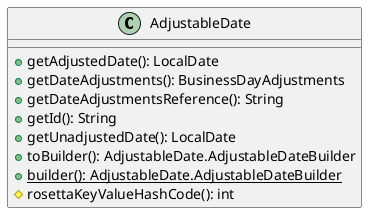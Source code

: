 @startuml

    class AdjustableDate [[AdjustableDate.html]] {
        +getAdjustedDate(): LocalDate
        +getDateAdjustments(): BusinessDayAdjustments
        +getDateAdjustmentsReference(): String
        +getId(): String
        +getUnadjustedDate(): LocalDate
        +toBuilder(): AdjustableDate.AdjustableDateBuilder
        {static} +builder(): AdjustableDate.AdjustableDateBuilder
        #rosettaKeyValueHashCode(): int
    }

@enduml
